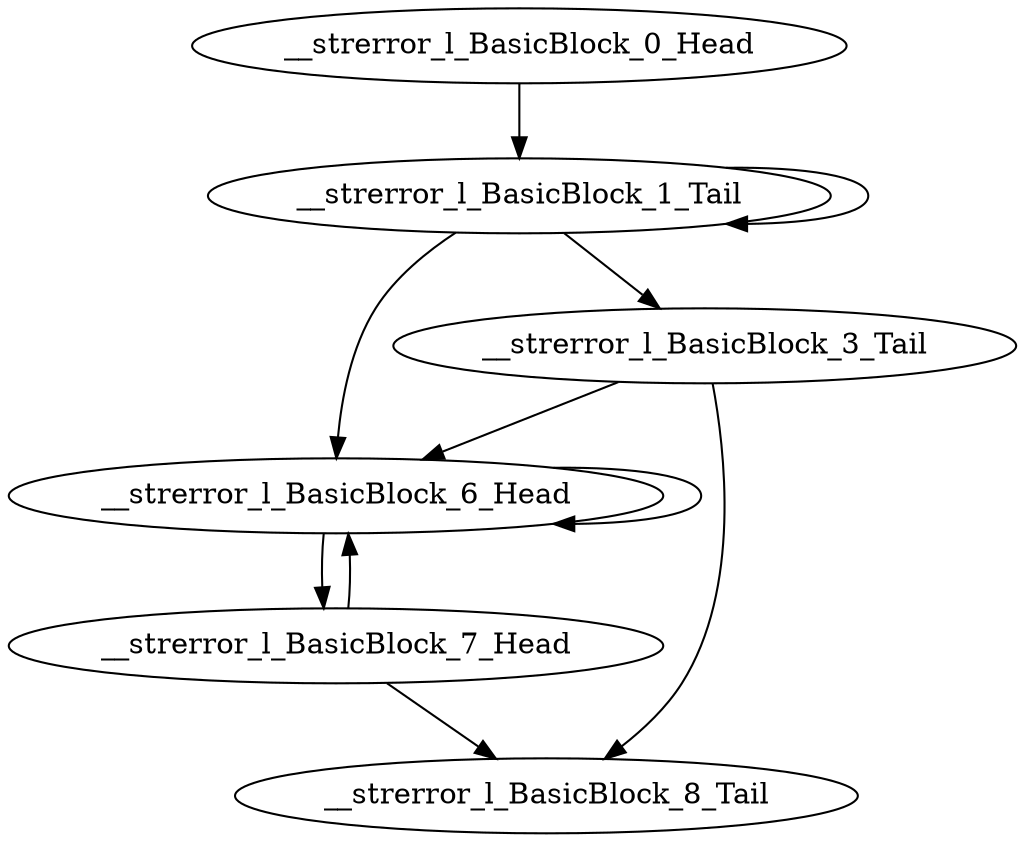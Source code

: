 digraph G {
    "__strerror_l_BasicBlock_0_Head" -> "__strerror_l_BasicBlock_1_Tail"
    "__strerror_l_BasicBlock_6_Head" -> "__strerror_l_BasicBlock_6_Head"
    "__strerror_l_BasicBlock_6_Head" -> "__strerror_l_BasicBlock_7_Head"
    "__strerror_l_BasicBlock_3_Tail" -> "__strerror_l_BasicBlock_8_Tail"
    "__strerror_l_BasicBlock_3_Tail" -> "__strerror_l_BasicBlock_6_Head"
    "__strerror_l_BasicBlock_7_Head" -> "__strerror_l_BasicBlock_8_Tail"
    "__strerror_l_BasicBlock_7_Head" -> "__strerror_l_BasicBlock_6_Head"
    "__strerror_l_BasicBlock_1_Tail" -> "__strerror_l_BasicBlock_6_Head"
    "__strerror_l_BasicBlock_1_Tail" -> "__strerror_l_BasicBlock_3_Tail"
    "__strerror_l_BasicBlock_1_Tail" -> "__strerror_l_BasicBlock_1_Tail"
}
